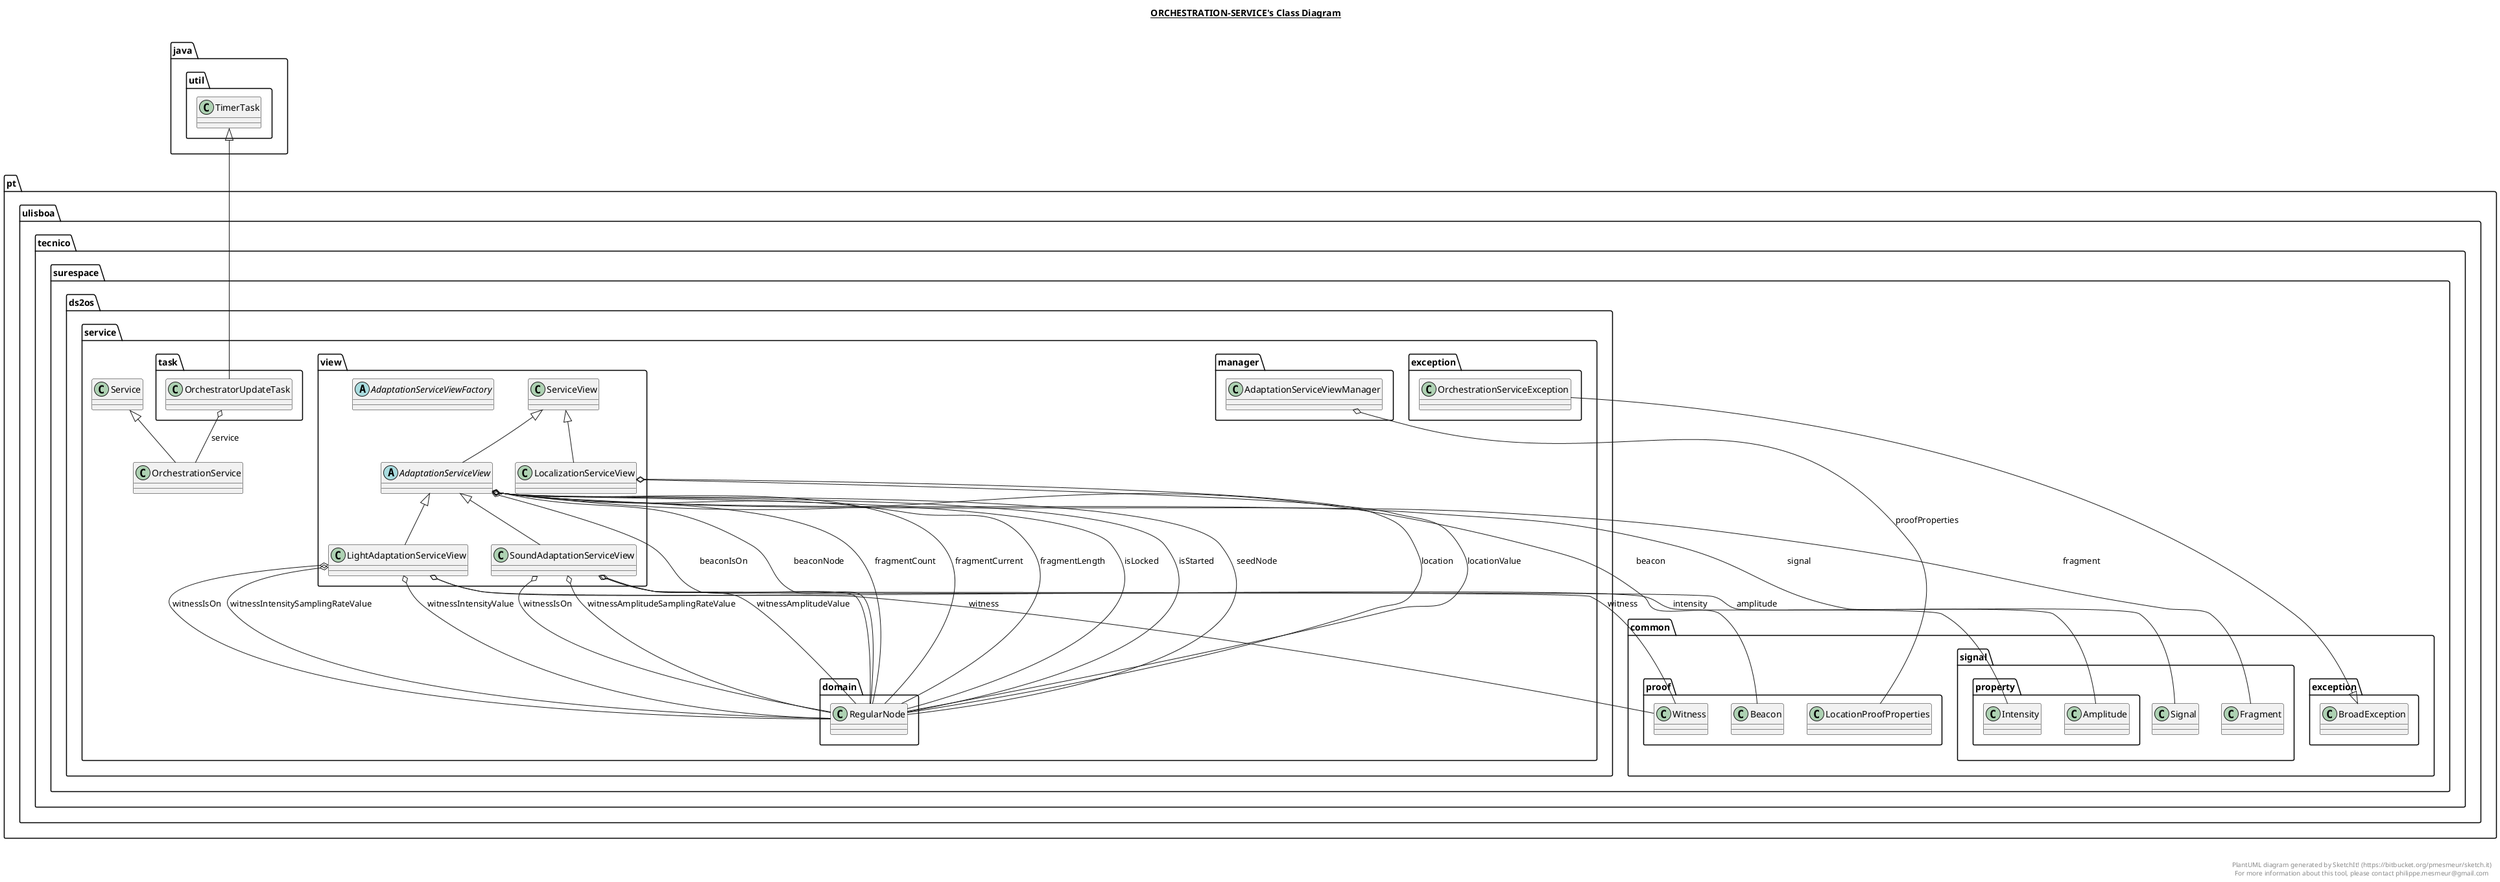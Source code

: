 @startuml

title __ORCHESTRATION-SERVICE's Class Diagram__\n

  namespace pt.ulisboa.tecnico.surespace.ds2os.service {
    class pt.ulisboa.tecnico.surespace.ds2os.service.OrchestrationService {
    }
  }
  

  namespace pt.ulisboa.tecnico.surespace.ds2os.service {
    namespace exception {
      class pt.ulisboa.tecnico.surespace.ds2os.service.exception.OrchestrationServiceException {
      }
    }
  }
  

  namespace pt.ulisboa.tecnico.surespace.ds2os.service {
    namespace manager {
      class pt.ulisboa.tecnico.surespace.ds2os.service.manager.AdaptationServiceViewManager {
      }
    }
  }
  

  namespace pt.ulisboa.tecnico.surespace.ds2os.service {
    namespace task {
      class pt.ulisboa.tecnico.surespace.ds2os.service.task.OrchestratorUpdateTask {
      }
    }
  }
  

  namespace pt.ulisboa.tecnico.surespace.ds2os.service {
    namespace view {
      abstract class pt.ulisboa.tecnico.surespace.ds2os.service.view.AdaptationServiceView {
      }
    }
  }
  

  namespace pt.ulisboa.tecnico.surespace.ds2os.service {
    namespace view {
      abstract class pt.ulisboa.tecnico.surespace.ds2os.service.view.AdaptationServiceViewFactory {
      }
    }
  }
  

  namespace pt.ulisboa.tecnico.surespace.ds2os.service {
    namespace view {
      class pt.ulisboa.tecnico.surespace.ds2os.service.view.LightAdaptationServiceView {
      }
    }
  }
  

  namespace pt.ulisboa.tecnico.surespace.ds2os.service {
    namespace view {
      class pt.ulisboa.tecnico.surespace.ds2os.service.view.LocalizationServiceView {
      }
    }
  }
  

  namespace pt.ulisboa.tecnico.surespace.ds2os.service {
    namespace view {
      class pt.ulisboa.tecnico.surespace.ds2os.service.view.SoundAdaptationServiceView {
      }
    }
  }
  

  pt.ulisboa.tecnico.surespace.ds2os.service.OrchestrationService -up-|> pt.ulisboa.tecnico.surespace.ds2os.service.Service
  pt.ulisboa.tecnico.surespace.ds2os.service.exception.OrchestrationServiceException -up-|> pt.ulisboa.tecnico.surespace.common.exception.BroadException
  pt.ulisboa.tecnico.surespace.ds2os.service.manager.AdaptationServiceViewManager o-- pt.ulisboa.tecnico.surespace.common.proof.LocationProofProperties : proofProperties
  pt.ulisboa.tecnico.surespace.ds2os.service.task.OrchestratorUpdateTask -up-|> java.util.TimerTask
  pt.ulisboa.tecnico.surespace.ds2os.service.task.OrchestratorUpdateTask o-- pt.ulisboa.tecnico.surespace.ds2os.service.OrchestrationService : service
  pt.ulisboa.tecnico.surespace.ds2os.service.view.AdaptationServiceView -up-|> pt.ulisboa.tecnico.surespace.ds2os.service.view.ServiceView
  pt.ulisboa.tecnico.surespace.ds2os.service.view.AdaptationServiceView o-- pt.ulisboa.tecnico.surespace.common.proof.Beacon : beacon
  pt.ulisboa.tecnico.surespace.ds2os.service.view.AdaptationServiceView o-- pt.ulisboa.tecnico.surespace.ds2os.service.domain.RegularNode : beaconIsOn
  pt.ulisboa.tecnico.surespace.ds2os.service.view.AdaptationServiceView o-- pt.ulisboa.tecnico.surespace.ds2os.service.domain.RegularNode : beaconNode
  pt.ulisboa.tecnico.surespace.ds2os.service.view.AdaptationServiceView o-- pt.ulisboa.tecnico.surespace.ds2os.service.domain.RegularNode : fragmentCount
  pt.ulisboa.tecnico.surespace.ds2os.service.view.AdaptationServiceView o-- pt.ulisboa.tecnico.surespace.ds2os.service.domain.RegularNode : fragmentCurrent
  pt.ulisboa.tecnico.surespace.ds2os.service.view.AdaptationServiceView o-- pt.ulisboa.tecnico.surespace.ds2os.service.domain.RegularNode : fragmentLength
  pt.ulisboa.tecnico.surespace.ds2os.service.view.AdaptationServiceView o-- pt.ulisboa.tecnico.surespace.ds2os.service.domain.RegularNode : isLocked
  pt.ulisboa.tecnico.surespace.ds2os.service.view.AdaptationServiceView o-- pt.ulisboa.tecnico.surespace.ds2os.service.domain.RegularNode : isStarted
  pt.ulisboa.tecnico.surespace.ds2os.service.view.AdaptationServiceView o-- pt.ulisboa.tecnico.surespace.ds2os.service.domain.RegularNode : seedNode
  pt.ulisboa.tecnico.surespace.ds2os.service.view.AdaptationServiceView o-- pt.ulisboa.tecnico.surespace.common.signal.Signal : signal
  pt.ulisboa.tecnico.surespace.ds2os.service.view.AdaptationServiceView o-- pt.ulisboa.tecnico.surespace.common.signal.Fragment : fragment
  pt.ulisboa.tecnico.surespace.ds2os.service.view.LightAdaptationServiceView -up-|> pt.ulisboa.tecnico.surespace.ds2os.service.view.AdaptationServiceView
  pt.ulisboa.tecnico.surespace.ds2os.service.view.LightAdaptationServiceView o-- pt.ulisboa.tecnico.surespace.common.signal.property.Intensity : intensity
  pt.ulisboa.tecnico.surespace.ds2os.service.view.LightAdaptationServiceView o-- pt.ulisboa.tecnico.surespace.common.proof.Witness : witness
  pt.ulisboa.tecnico.surespace.ds2os.service.view.LightAdaptationServiceView o-- pt.ulisboa.tecnico.surespace.ds2os.service.domain.RegularNode : witnessIntensitySamplingRateValue
  pt.ulisboa.tecnico.surespace.ds2os.service.view.LightAdaptationServiceView o-- pt.ulisboa.tecnico.surespace.ds2os.service.domain.RegularNode : witnessIntensityValue
  pt.ulisboa.tecnico.surespace.ds2os.service.view.LightAdaptationServiceView o-- pt.ulisboa.tecnico.surespace.ds2os.service.domain.RegularNode : witnessIsOn
  pt.ulisboa.tecnico.surespace.ds2os.service.view.LocalizationServiceView -up-|> pt.ulisboa.tecnico.surespace.ds2os.service.view.ServiceView
  pt.ulisboa.tecnico.surespace.ds2os.service.view.LocalizationServiceView o-- pt.ulisboa.tecnico.surespace.ds2os.service.domain.RegularNode : location
  pt.ulisboa.tecnico.surespace.ds2os.service.view.LocalizationServiceView o-- pt.ulisboa.tecnico.surespace.ds2os.service.domain.RegularNode : locationValue
  pt.ulisboa.tecnico.surespace.ds2os.service.view.SoundAdaptationServiceView -up-|> pt.ulisboa.tecnico.surespace.ds2os.service.view.AdaptationServiceView
  pt.ulisboa.tecnico.surespace.ds2os.service.view.SoundAdaptationServiceView o-- pt.ulisboa.tecnico.surespace.common.signal.property.Amplitude : amplitude
  pt.ulisboa.tecnico.surespace.ds2os.service.view.SoundAdaptationServiceView o-- pt.ulisboa.tecnico.surespace.common.proof.Witness : witness
  pt.ulisboa.tecnico.surespace.ds2os.service.view.SoundAdaptationServiceView o-- pt.ulisboa.tecnico.surespace.ds2os.service.domain.RegularNode : witnessAmplitudeSamplingRateValue
  pt.ulisboa.tecnico.surespace.ds2os.service.view.SoundAdaptationServiceView o-- pt.ulisboa.tecnico.surespace.ds2os.service.domain.RegularNode : witnessAmplitudeValue
  pt.ulisboa.tecnico.surespace.ds2os.service.view.SoundAdaptationServiceView o-- pt.ulisboa.tecnico.surespace.ds2os.service.domain.RegularNode : witnessIsOn


right footer


PlantUML diagram generated by SketchIt! (https://bitbucket.org/pmesmeur/sketch.it)
For more information about this tool, please contact philippe.mesmeur@gmail.com
endfooter

@enduml
